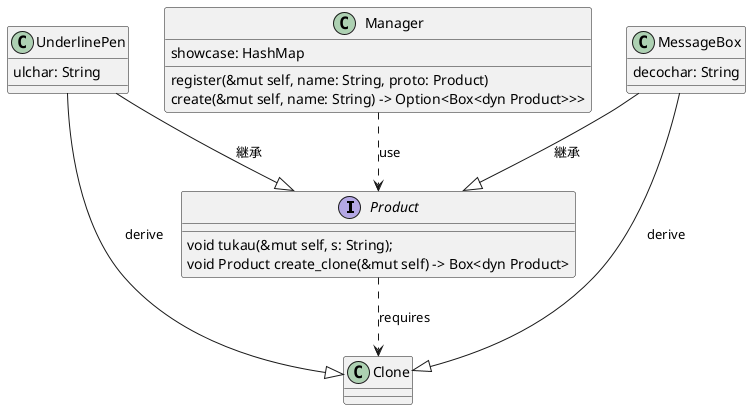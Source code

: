 @startuml
interface Product {
  void tukau(&mut self, s: String);
  void Product create_clone(&mut self) -> Box<dyn Product>
}

class UnderlinePen {
  ulchar: String
}

class MessageBox {
  decochar: String
}

class Manager {
  showcase: HashMap
  register(&mut self, name: String, proto: Product)
  create(&mut self, name: String) -> Option<Box<dyn Product>>>
}

Product ..> Clone : requires
UnderlinePen --|> Product: 継承
UnderlinePen --|> Clone: derive
MessageBox --|> Product: 継承
MessageBox --|> Clone: derive
Manager ..> Product: use

@enduml